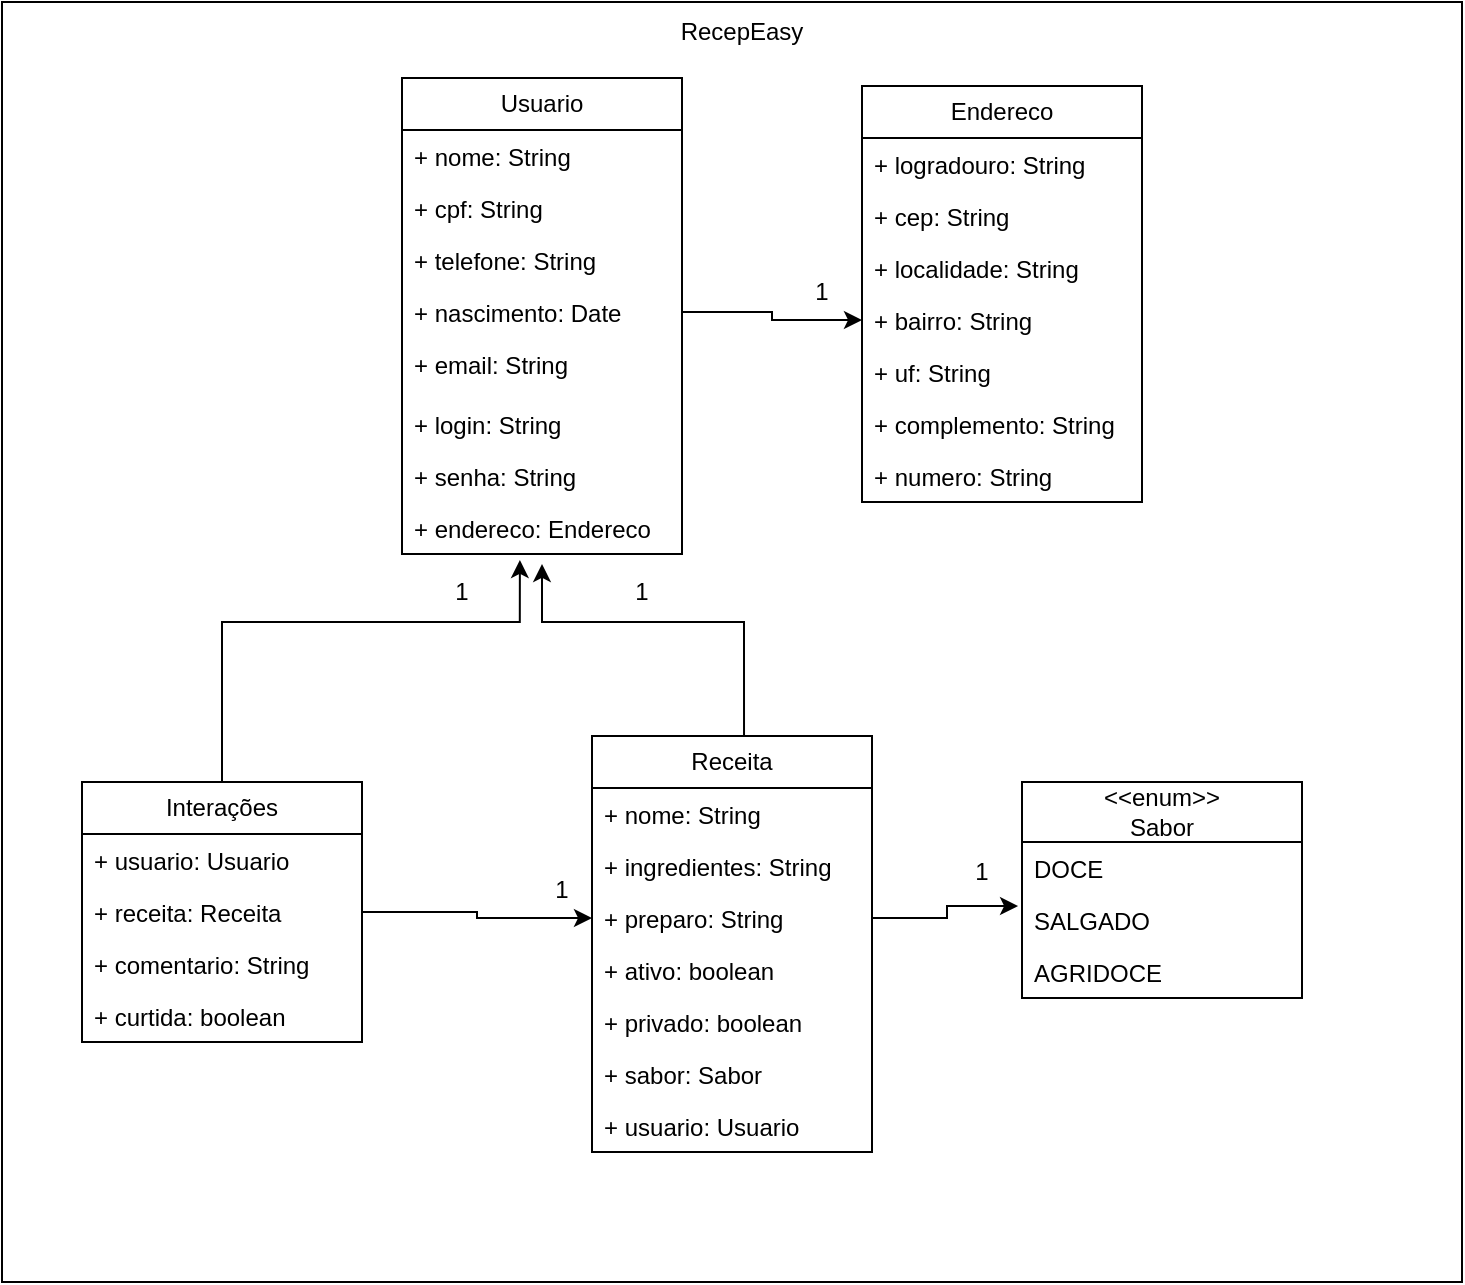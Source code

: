 <mxfile version="24.3.1" type="device">
  <diagram name="Página-1" id="0_I3QNHJL6n7xMEkt4Eo">
    <mxGraphModel dx="1434" dy="772" grid="1" gridSize="10" guides="1" tooltips="1" connect="1" arrows="1" fold="1" page="1" pageScale="1" pageWidth="827" pageHeight="1169" math="0" shadow="0">
      <root>
        <mxCell id="0" />
        <mxCell id="1" parent="0" />
        <mxCell id="aG4eY5BZHe8nec3Uh0iM-5" value="" style="rounded=0;whiteSpace=wrap;html=1;" vertex="1" parent="1">
          <mxGeometry x="20" y="10" width="730" height="640" as="geometry" />
        </mxCell>
        <mxCell id="aG4eY5BZHe8nec3Uh0iM-7" value="Usuario" style="swimlane;fontStyle=0;childLayout=stackLayout;horizontal=1;startSize=26;fillColor=none;horizontalStack=0;resizeParent=1;resizeParentMax=0;resizeLast=0;collapsible=1;marginBottom=0;whiteSpace=wrap;html=1;" vertex="1" parent="1">
          <mxGeometry x="220" y="48" width="140" height="238" as="geometry" />
        </mxCell>
        <mxCell id="aG4eY5BZHe8nec3Uh0iM-8" value="+ nome: String" style="text;strokeColor=none;fillColor=none;align=left;verticalAlign=top;spacingLeft=4;spacingRight=4;overflow=hidden;rotatable=0;points=[[0,0.5],[1,0.5]];portConstraint=eastwest;whiteSpace=wrap;html=1;" vertex="1" parent="aG4eY5BZHe8nec3Uh0iM-7">
          <mxGeometry y="26" width="140" height="26" as="geometry" />
        </mxCell>
        <mxCell id="aG4eY5BZHe8nec3Uh0iM-9" value="+ cpf: String" style="text;strokeColor=none;fillColor=none;align=left;verticalAlign=top;spacingLeft=4;spacingRight=4;overflow=hidden;rotatable=0;points=[[0,0.5],[1,0.5]];portConstraint=eastwest;whiteSpace=wrap;html=1;" vertex="1" parent="aG4eY5BZHe8nec3Uh0iM-7">
          <mxGeometry y="52" width="140" height="26" as="geometry" />
        </mxCell>
        <mxCell id="aG4eY5BZHe8nec3Uh0iM-11" value="+ telefone: String" style="text;strokeColor=none;fillColor=none;align=left;verticalAlign=top;spacingLeft=4;spacingRight=4;overflow=hidden;rotatable=0;points=[[0,0.5],[1,0.5]];portConstraint=eastwest;whiteSpace=wrap;html=1;" vertex="1" parent="aG4eY5BZHe8nec3Uh0iM-7">
          <mxGeometry y="78" width="140" height="26" as="geometry" />
        </mxCell>
        <mxCell id="aG4eY5BZHe8nec3Uh0iM-12" value="+ nascimento: Date" style="text;strokeColor=none;fillColor=none;align=left;verticalAlign=top;spacingLeft=4;spacingRight=4;overflow=hidden;rotatable=0;points=[[0,0.5],[1,0.5]];portConstraint=eastwest;whiteSpace=wrap;html=1;" vertex="1" parent="aG4eY5BZHe8nec3Uh0iM-7">
          <mxGeometry y="104" width="140" height="26" as="geometry" />
        </mxCell>
        <mxCell id="aG4eY5BZHe8nec3Uh0iM-10" value="+ email: String" style="text;strokeColor=none;fillColor=none;align=left;verticalAlign=top;spacingLeft=4;spacingRight=4;overflow=hidden;rotatable=0;points=[[0,0.5],[1,0.5]];portConstraint=eastwest;whiteSpace=wrap;html=1;" vertex="1" parent="aG4eY5BZHe8nec3Uh0iM-7">
          <mxGeometry y="130" width="140" height="30" as="geometry" />
        </mxCell>
        <mxCell id="aG4eY5BZHe8nec3Uh0iM-14" value="+ login: String" style="text;strokeColor=none;fillColor=none;align=left;verticalAlign=top;spacingLeft=4;spacingRight=4;overflow=hidden;rotatable=0;points=[[0,0.5],[1,0.5]];portConstraint=eastwest;whiteSpace=wrap;html=1;" vertex="1" parent="aG4eY5BZHe8nec3Uh0iM-7">
          <mxGeometry y="160" width="140" height="26" as="geometry" />
        </mxCell>
        <mxCell id="aG4eY5BZHe8nec3Uh0iM-15" value="+ senha: String" style="text;strokeColor=none;fillColor=none;align=left;verticalAlign=top;spacingLeft=4;spacingRight=4;overflow=hidden;rotatable=0;points=[[0,0.5],[1,0.5]];portConstraint=eastwest;whiteSpace=wrap;html=1;" vertex="1" parent="aG4eY5BZHe8nec3Uh0iM-7">
          <mxGeometry y="186" width="140" height="26" as="geometry" />
        </mxCell>
        <mxCell id="aG4eY5BZHe8nec3Uh0iM-24" value="+ endereco: Endereco" style="text;strokeColor=none;fillColor=none;align=left;verticalAlign=top;spacingLeft=4;spacingRight=4;overflow=hidden;rotatable=0;points=[[0,0.5],[1,0.5]];portConstraint=eastwest;whiteSpace=wrap;html=1;" vertex="1" parent="aG4eY5BZHe8nec3Uh0iM-7">
          <mxGeometry y="212" width="140" height="26" as="geometry" />
        </mxCell>
        <mxCell id="aG4eY5BZHe8nec3Uh0iM-16" value="Endereco" style="swimlane;fontStyle=0;childLayout=stackLayout;horizontal=1;startSize=26;fillColor=none;horizontalStack=0;resizeParent=1;resizeParentMax=0;resizeLast=0;collapsible=1;marginBottom=0;whiteSpace=wrap;html=1;" vertex="1" parent="1">
          <mxGeometry x="450" y="52" width="140" height="208" as="geometry" />
        </mxCell>
        <mxCell id="aG4eY5BZHe8nec3Uh0iM-17" value="+ logradouro: String" style="text;strokeColor=none;fillColor=none;align=left;verticalAlign=top;spacingLeft=4;spacingRight=4;overflow=hidden;rotatable=0;points=[[0,0.5],[1,0.5]];portConstraint=eastwest;whiteSpace=wrap;html=1;" vertex="1" parent="aG4eY5BZHe8nec3Uh0iM-16">
          <mxGeometry y="26" width="140" height="26" as="geometry" />
        </mxCell>
        <mxCell id="aG4eY5BZHe8nec3Uh0iM-18" value="+ cep: String" style="text;strokeColor=none;fillColor=none;align=left;verticalAlign=top;spacingLeft=4;spacingRight=4;overflow=hidden;rotatable=0;points=[[0,0.5],[1,0.5]];portConstraint=eastwest;whiteSpace=wrap;html=1;" vertex="1" parent="aG4eY5BZHe8nec3Uh0iM-16">
          <mxGeometry y="52" width="140" height="26" as="geometry" />
        </mxCell>
        <mxCell id="aG4eY5BZHe8nec3Uh0iM-19" value="+ localidade: String" style="text;strokeColor=none;fillColor=none;align=left;verticalAlign=top;spacingLeft=4;spacingRight=4;overflow=hidden;rotatable=0;points=[[0,0.5],[1,0.5]];portConstraint=eastwest;whiteSpace=wrap;html=1;" vertex="1" parent="aG4eY5BZHe8nec3Uh0iM-16">
          <mxGeometry y="78" width="140" height="26" as="geometry" />
        </mxCell>
        <mxCell id="aG4eY5BZHe8nec3Uh0iM-20" value="+ bairro: String" style="text;strokeColor=none;fillColor=none;align=left;verticalAlign=top;spacingLeft=4;spacingRight=4;overflow=hidden;rotatable=0;points=[[0,0.5],[1,0.5]];portConstraint=eastwest;whiteSpace=wrap;html=1;" vertex="1" parent="aG4eY5BZHe8nec3Uh0iM-16">
          <mxGeometry y="104" width="140" height="26" as="geometry" />
        </mxCell>
        <mxCell id="aG4eY5BZHe8nec3Uh0iM-21" value="+ uf: String" style="text;strokeColor=none;fillColor=none;align=left;verticalAlign=top;spacingLeft=4;spacingRight=4;overflow=hidden;rotatable=0;points=[[0,0.5],[1,0.5]];portConstraint=eastwest;whiteSpace=wrap;html=1;" vertex="1" parent="aG4eY5BZHe8nec3Uh0iM-16">
          <mxGeometry y="130" width="140" height="26" as="geometry" />
        </mxCell>
        <mxCell id="aG4eY5BZHe8nec3Uh0iM-22" value="+ complemento: String" style="text;strokeColor=none;fillColor=none;align=left;verticalAlign=top;spacingLeft=4;spacingRight=4;overflow=hidden;rotatable=0;points=[[0,0.5],[1,0.5]];portConstraint=eastwest;whiteSpace=wrap;html=1;" vertex="1" parent="aG4eY5BZHe8nec3Uh0iM-16">
          <mxGeometry y="156" width="140" height="26" as="geometry" />
        </mxCell>
        <mxCell id="aG4eY5BZHe8nec3Uh0iM-23" value="+ numero: String" style="text;strokeColor=none;fillColor=none;align=left;verticalAlign=top;spacingLeft=4;spacingRight=4;overflow=hidden;rotatable=0;points=[[0,0.5],[1,0.5]];portConstraint=eastwest;whiteSpace=wrap;html=1;" vertex="1" parent="aG4eY5BZHe8nec3Uh0iM-16">
          <mxGeometry y="182" width="140" height="26" as="geometry" />
        </mxCell>
        <mxCell id="aG4eY5BZHe8nec3Uh0iM-25" value="Receita" style="swimlane;fontStyle=0;childLayout=stackLayout;horizontal=1;startSize=26;fillColor=none;horizontalStack=0;resizeParent=1;resizeParentMax=0;resizeLast=0;collapsible=1;marginBottom=0;whiteSpace=wrap;html=1;" vertex="1" parent="1">
          <mxGeometry x="315" y="377" width="140" height="208" as="geometry" />
        </mxCell>
        <mxCell id="aG4eY5BZHe8nec3Uh0iM-26" value="+ nome: String" style="text;strokeColor=none;fillColor=none;align=left;verticalAlign=top;spacingLeft=4;spacingRight=4;overflow=hidden;rotatable=0;points=[[0,0.5],[1,0.5]];portConstraint=eastwest;whiteSpace=wrap;html=1;" vertex="1" parent="aG4eY5BZHe8nec3Uh0iM-25">
          <mxGeometry y="26" width="140" height="26" as="geometry" />
        </mxCell>
        <mxCell id="aG4eY5BZHe8nec3Uh0iM-27" value="+ ingredientes: String" style="text;strokeColor=none;fillColor=none;align=left;verticalAlign=top;spacingLeft=4;spacingRight=4;overflow=hidden;rotatable=0;points=[[0,0.5],[1,0.5]];portConstraint=eastwest;whiteSpace=wrap;html=1;" vertex="1" parent="aG4eY5BZHe8nec3Uh0iM-25">
          <mxGeometry y="52" width="140" height="26" as="geometry" />
        </mxCell>
        <mxCell id="aG4eY5BZHe8nec3Uh0iM-28" value="+ preparo: String" style="text;strokeColor=none;fillColor=none;align=left;verticalAlign=top;spacingLeft=4;spacingRight=4;overflow=hidden;rotatable=0;points=[[0,0.5],[1,0.5]];portConstraint=eastwest;whiteSpace=wrap;html=1;" vertex="1" parent="aG4eY5BZHe8nec3Uh0iM-25">
          <mxGeometry y="78" width="140" height="26" as="geometry" />
        </mxCell>
        <mxCell id="aG4eY5BZHe8nec3Uh0iM-34" value="+ ativo: boolean" style="text;strokeColor=none;fillColor=none;align=left;verticalAlign=top;spacingLeft=4;spacingRight=4;overflow=hidden;rotatable=0;points=[[0,0.5],[1,0.5]];portConstraint=eastwest;whiteSpace=wrap;html=1;" vertex="1" parent="aG4eY5BZHe8nec3Uh0iM-25">
          <mxGeometry y="104" width="140" height="26" as="geometry" />
        </mxCell>
        <mxCell id="aG4eY5BZHe8nec3Uh0iM-35" value="+ privado: boolean" style="text;strokeColor=none;fillColor=none;align=left;verticalAlign=top;spacingLeft=4;spacingRight=4;overflow=hidden;rotatable=0;points=[[0,0.5],[1,0.5]];portConstraint=eastwest;whiteSpace=wrap;html=1;" vertex="1" parent="aG4eY5BZHe8nec3Uh0iM-25">
          <mxGeometry y="130" width="140" height="26" as="geometry" />
        </mxCell>
        <mxCell id="aG4eY5BZHe8nec3Uh0iM-29" value="+ sabor: Sabor" style="text;strokeColor=none;fillColor=none;align=left;verticalAlign=top;spacingLeft=4;spacingRight=4;overflow=hidden;rotatable=0;points=[[0,0.5],[1,0.5]];portConstraint=eastwest;whiteSpace=wrap;html=1;" vertex="1" parent="aG4eY5BZHe8nec3Uh0iM-25">
          <mxGeometry y="156" width="140" height="26" as="geometry" />
        </mxCell>
        <mxCell id="aG4eY5BZHe8nec3Uh0iM-36" value="+ usuario: Usuario" style="text;strokeColor=none;fillColor=none;align=left;verticalAlign=top;spacingLeft=4;spacingRight=4;overflow=hidden;rotatable=0;points=[[0,0.5],[1,0.5]];portConstraint=eastwest;whiteSpace=wrap;html=1;" vertex="1" parent="aG4eY5BZHe8nec3Uh0iM-25">
          <mxGeometry y="182" width="140" height="26" as="geometry" />
        </mxCell>
        <mxCell id="aG4eY5BZHe8nec3Uh0iM-30" value="&lt;div&gt;&amp;lt;&amp;lt;enum&amp;gt;&amp;gt;&lt;/div&gt;Sabor" style="swimlane;fontStyle=0;childLayout=stackLayout;horizontal=1;startSize=30;fillColor=none;horizontalStack=0;resizeParent=1;resizeParentMax=0;resizeLast=0;collapsible=1;marginBottom=0;whiteSpace=wrap;html=1;" vertex="1" parent="1">
          <mxGeometry x="530" y="400" width="140" height="108" as="geometry" />
        </mxCell>
        <mxCell id="aG4eY5BZHe8nec3Uh0iM-31" value="DOCE" style="text;strokeColor=none;fillColor=none;align=left;verticalAlign=top;spacingLeft=4;spacingRight=4;overflow=hidden;rotatable=0;points=[[0,0.5],[1,0.5]];portConstraint=eastwest;whiteSpace=wrap;html=1;" vertex="1" parent="aG4eY5BZHe8nec3Uh0iM-30">
          <mxGeometry y="30" width="140" height="26" as="geometry" />
        </mxCell>
        <mxCell id="aG4eY5BZHe8nec3Uh0iM-32" value="SALGADO" style="text;strokeColor=none;fillColor=none;align=left;verticalAlign=top;spacingLeft=4;spacingRight=4;overflow=hidden;rotatable=0;points=[[0,0.5],[1,0.5]];portConstraint=eastwest;whiteSpace=wrap;html=1;" vertex="1" parent="aG4eY5BZHe8nec3Uh0iM-30">
          <mxGeometry y="56" width="140" height="26" as="geometry" />
        </mxCell>
        <mxCell id="aG4eY5BZHe8nec3Uh0iM-33" value="AGRIDOCE" style="text;strokeColor=none;fillColor=none;align=left;verticalAlign=top;spacingLeft=4;spacingRight=4;overflow=hidden;rotatable=0;points=[[0,0.5],[1,0.5]];portConstraint=eastwest;whiteSpace=wrap;html=1;" vertex="1" parent="aG4eY5BZHe8nec3Uh0iM-30">
          <mxGeometry y="82" width="140" height="26" as="geometry" />
        </mxCell>
        <mxCell id="aG4eY5BZHe8nec3Uh0iM-37" value="Interações" style="swimlane;fontStyle=0;childLayout=stackLayout;horizontal=1;startSize=26;fillColor=none;horizontalStack=0;resizeParent=1;resizeParentMax=0;resizeLast=0;collapsible=1;marginBottom=0;whiteSpace=wrap;html=1;" vertex="1" parent="1">
          <mxGeometry x="60" y="400" width="140" height="130" as="geometry" />
        </mxCell>
        <mxCell id="aG4eY5BZHe8nec3Uh0iM-38" value="+ usuario: Usuario" style="text;strokeColor=none;fillColor=none;align=left;verticalAlign=top;spacingLeft=4;spacingRight=4;overflow=hidden;rotatable=0;points=[[0,0.5],[1,0.5]];portConstraint=eastwest;whiteSpace=wrap;html=1;" vertex="1" parent="aG4eY5BZHe8nec3Uh0iM-37">
          <mxGeometry y="26" width="140" height="26" as="geometry" />
        </mxCell>
        <mxCell id="aG4eY5BZHe8nec3Uh0iM-39" value="+ receita: Receita" style="text;strokeColor=none;fillColor=none;align=left;verticalAlign=top;spacingLeft=4;spacingRight=4;overflow=hidden;rotatable=0;points=[[0,0.5],[1,0.5]];portConstraint=eastwest;whiteSpace=wrap;html=1;" vertex="1" parent="aG4eY5BZHe8nec3Uh0iM-37">
          <mxGeometry y="52" width="140" height="26" as="geometry" />
        </mxCell>
        <mxCell id="aG4eY5BZHe8nec3Uh0iM-40" value="+ comentario: String" style="text;strokeColor=none;fillColor=none;align=left;verticalAlign=top;spacingLeft=4;spacingRight=4;overflow=hidden;rotatable=0;points=[[0,0.5],[1,0.5]];portConstraint=eastwest;whiteSpace=wrap;html=1;" vertex="1" parent="aG4eY5BZHe8nec3Uh0iM-37">
          <mxGeometry y="78" width="140" height="26" as="geometry" />
        </mxCell>
        <mxCell id="aG4eY5BZHe8nec3Uh0iM-41" value="+ curtida: boolean" style="text;strokeColor=none;fillColor=none;align=left;verticalAlign=top;spacingLeft=4;spacingRight=4;overflow=hidden;rotatable=0;points=[[0,0.5],[1,0.5]];portConstraint=eastwest;whiteSpace=wrap;html=1;" vertex="1" parent="aG4eY5BZHe8nec3Uh0iM-37">
          <mxGeometry y="104" width="140" height="26" as="geometry" />
        </mxCell>
        <mxCell id="aG4eY5BZHe8nec3Uh0iM-42" style="edgeStyle=orthogonalEdgeStyle;rounded=0;orthogonalLoop=1;jettySize=auto;html=1;exitX=1;exitY=0.5;exitDx=0;exitDy=0;entryX=0;entryY=0.5;entryDx=0;entryDy=0;" edge="1" parent="1" source="aG4eY5BZHe8nec3Uh0iM-12" target="aG4eY5BZHe8nec3Uh0iM-20">
          <mxGeometry relative="1" as="geometry" />
        </mxCell>
        <mxCell id="aG4eY5BZHe8nec3Uh0iM-44" style="edgeStyle=orthogonalEdgeStyle;rounded=0;orthogonalLoop=1;jettySize=auto;html=1;exitX=1;exitY=0.5;exitDx=0;exitDy=0;entryX=-0.014;entryY=0.231;entryDx=0;entryDy=0;entryPerimeter=0;" edge="1" parent="1" source="aG4eY5BZHe8nec3Uh0iM-28" target="aG4eY5BZHe8nec3Uh0iM-32">
          <mxGeometry relative="1" as="geometry" />
        </mxCell>
        <mxCell id="aG4eY5BZHe8nec3Uh0iM-48" style="edgeStyle=orthogonalEdgeStyle;rounded=0;orthogonalLoop=1;jettySize=auto;html=1;exitX=0.5;exitY=0;exitDx=0;exitDy=0;entryX=0.421;entryY=1.115;entryDx=0;entryDy=0;entryPerimeter=0;" edge="1" parent="1" source="aG4eY5BZHe8nec3Uh0iM-37" target="aG4eY5BZHe8nec3Uh0iM-24">
          <mxGeometry relative="1" as="geometry">
            <Array as="points">
              <mxPoint x="130" y="320" />
              <mxPoint x="279" y="320" />
            </Array>
          </mxGeometry>
        </mxCell>
        <mxCell id="aG4eY5BZHe8nec3Uh0iM-49" style="edgeStyle=orthogonalEdgeStyle;rounded=0;orthogonalLoop=1;jettySize=auto;html=1;exitX=1;exitY=0.5;exitDx=0;exitDy=0;entryX=0;entryY=0.5;entryDx=0;entryDy=0;" edge="1" parent="1" source="aG4eY5BZHe8nec3Uh0iM-39" target="aG4eY5BZHe8nec3Uh0iM-28">
          <mxGeometry relative="1" as="geometry" />
        </mxCell>
        <mxCell id="aG4eY5BZHe8nec3Uh0iM-50" style="edgeStyle=orthogonalEdgeStyle;rounded=0;orthogonalLoop=1;jettySize=auto;html=1;exitX=0.5;exitY=0;exitDx=0;exitDy=0;entryX=0.457;entryY=1.192;entryDx=0;entryDy=0;entryPerimeter=0;" edge="1" parent="1">
          <mxGeometry relative="1" as="geometry">
            <mxPoint x="391.02" y="377" as="sourcePoint" />
            <mxPoint x="290" y="290.992" as="targetPoint" />
            <Array as="points">
              <mxPoint x="391" y="320" />
              <mxPoint x="290" y="320" />
            </Array>
          </mxGeometry>
        </mxCell>
        <mxCell id="aG4eY5BZHe8nec3Uh0iM-51" value="1" style="text;html=1;align=center;verticalAlign=middle;whiteSpace=wrap;rounded=0;" vertex="1" parent="1">
          <mxGeometry x="400" y="140" width="60" height="30" as="geometry" />
        </mxCell>
        <mxCell id="aG4eY5BZHe8nec3Uh0iM-52" value="1" style="text;html=1;align=center;verticalAlign=middle;whiteSpace=wrap;rounded=0;" vertex="1" parent="1">
          <mxGeometry x="480" y="430" width="60" height="30" as="geometry" />
        </mxCell>
        <mxCell id="aG4eY5BZHe8nec3Uh0iM-53" value="1" style="text;html=1;align=center;verticalAlign=middle;whiteSpace=wrap;rounded=0;" vertex="1" parent="1">
          <mxGeometry x="310" y="290" width="60" height="30" as="geometry" />
        </mxCell>
        <mxCell id="aG4eY5BZHe8nec3Uh0iM-55" value="1" style="text;html=1;align=center;verticalAlign=middle;whiteSpace=wrap;rounded=0;" vertex="1" parent="1">
          <mxGeometry x="270" y="439" width="60" height="30" as="geometry" />
        </mxCell>
        <mxCell id="aG4eY5BZHe8nec3Uh0iM-56" value="1" style="text;html=1;align=center;verticalAlign=middle;whiteSpace=wrap;rounded=0;" vertex="1" parent="1">
          <mxGeometry x="220" y="290" width="60" height="30" as="geometry" />
        </mxCell>
        <mxCell id="aG4eY5BZHe8nec3Uh0iM-57" value="RecepEasy" style="text;html=1;align=center;verticalAlign=middle;whiteSpace=wrap;rounded=0;" vertex="1" parent="1">
          <mxGeometry x="360" y="10" width="60" height="30" as="geometry" />
        </mxCell>
      </root>
    </mxGraphModel>
  </diagram>
</mxfile>
